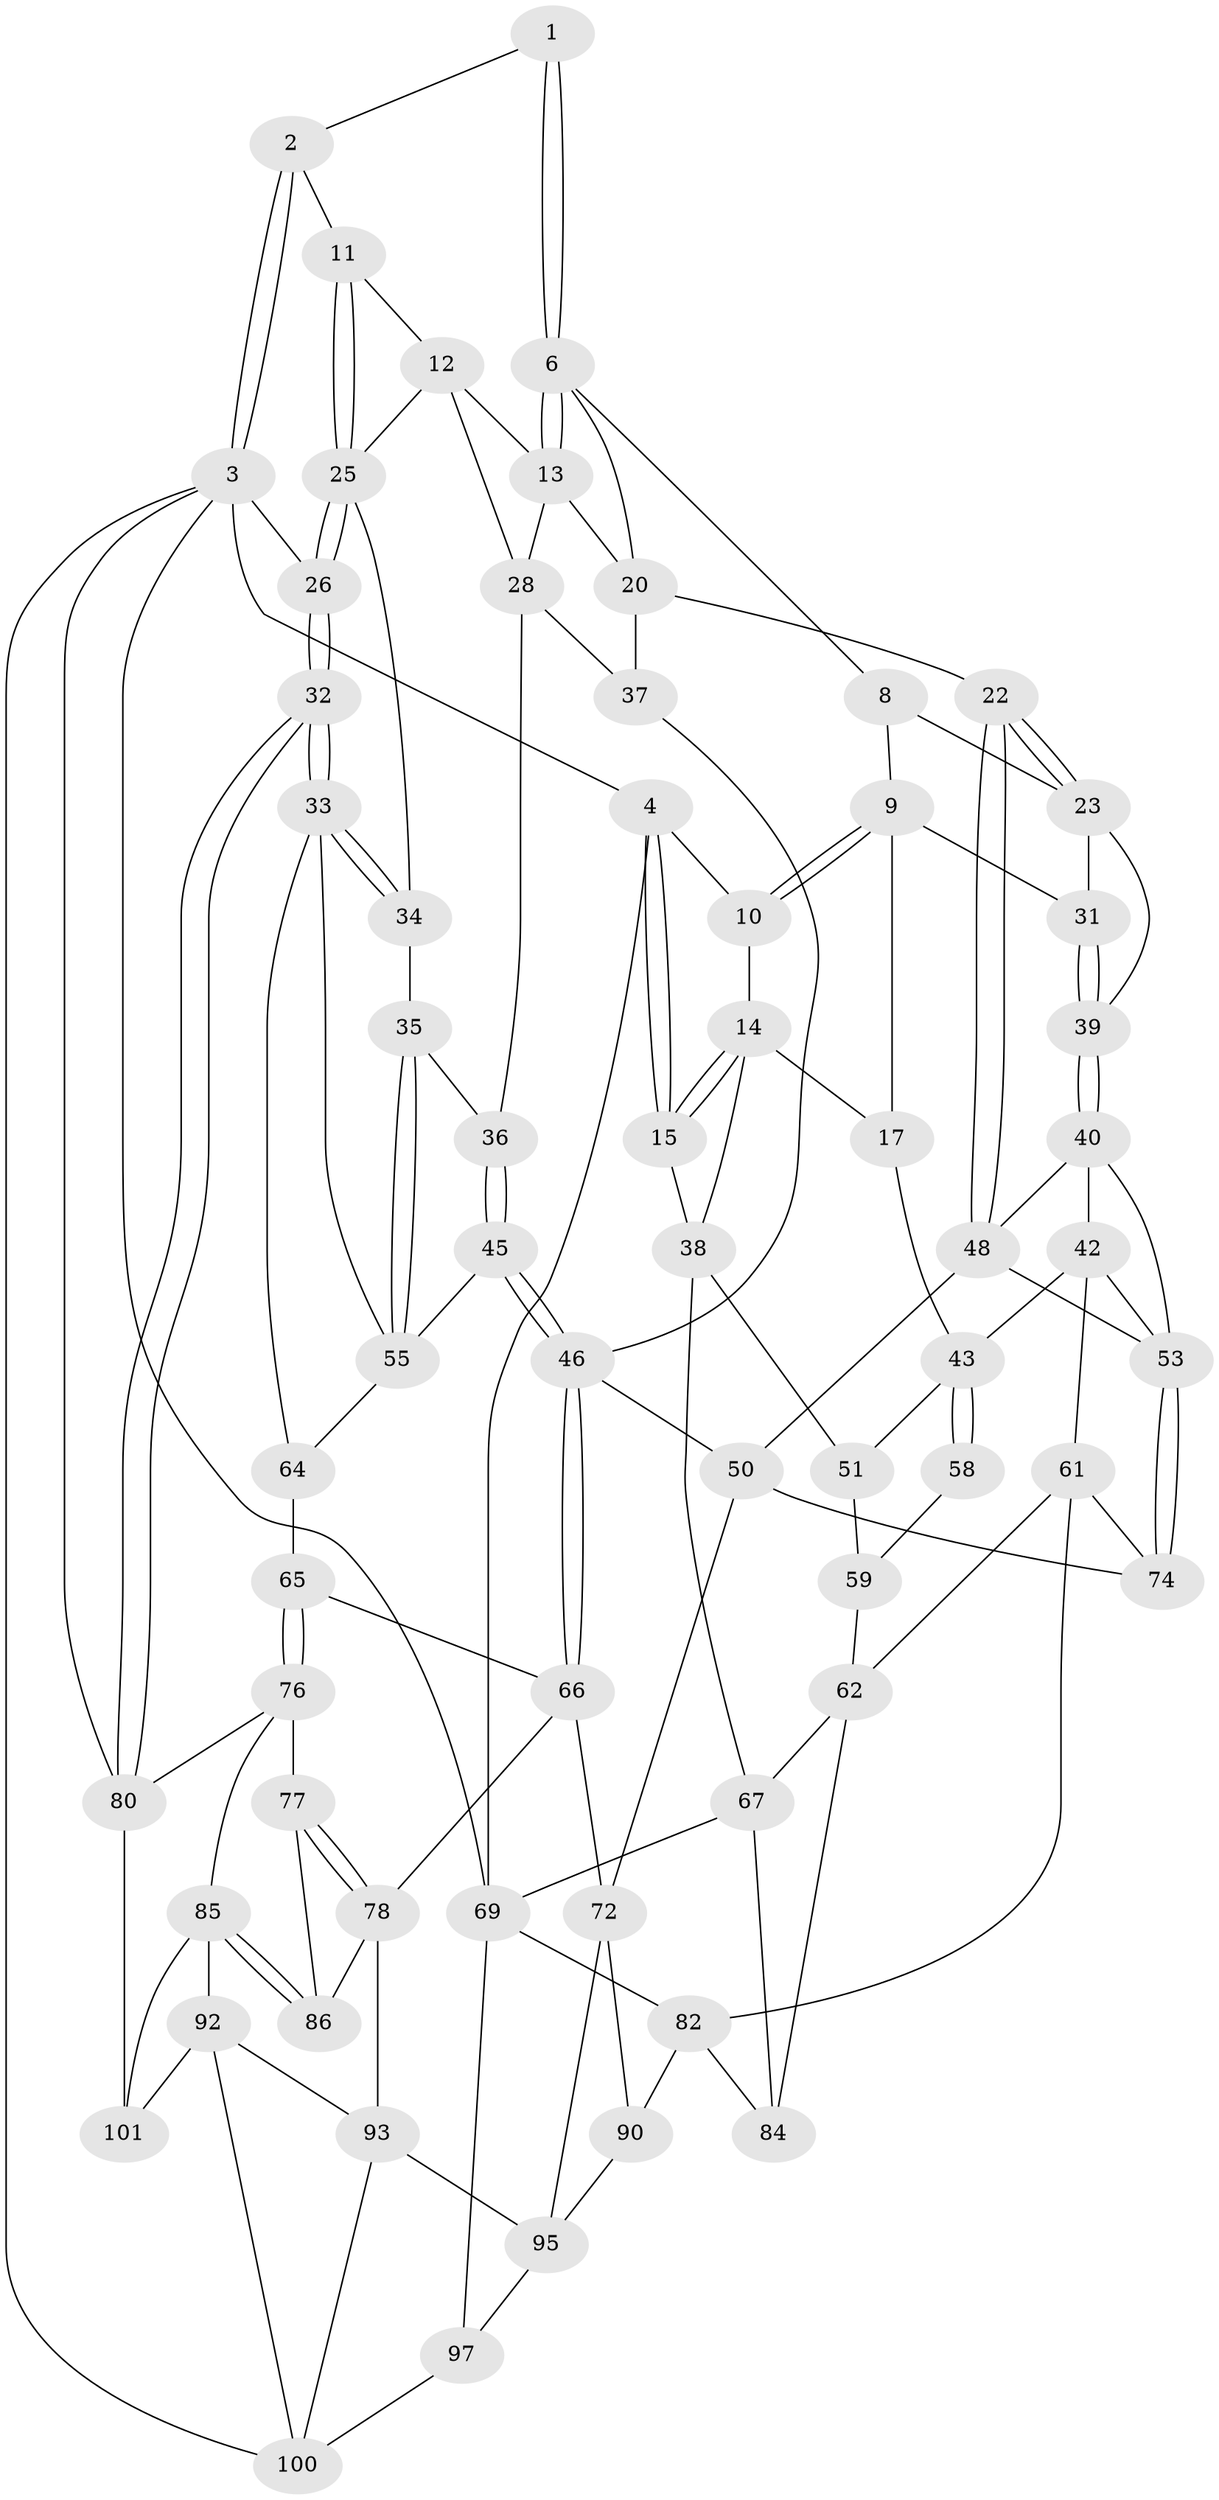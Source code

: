 // Generated by graph-tools (version 1.1) at 2025/24/03/03/25 07:24:35]
// undirected, 65 vertices, 141 edges
graph export_dot {
graph [start="1"]
  node [color=gray90,style=filled];
  1 [pos="+0.637495280569221+0"];
  2 [pos="+0.8137328651950475+0"];
  3 [pos="+1+0",super="+87"];
  4 [pos="+0+0",super="+5"];
  6 [pos="+0.6038492383074819+0",super="+7"];
  8 [pos="+0.4595255902595022+0.09188369113763818"];
  9 [pos="+0.37010858661933904+0.10672015046620399",super="+16"];
  10 [pos="+0.3123136054396268+0.02362228316037889"];
  11 [pos="+0.8501790194490664+0.06165232125156915"];
  12 [pos="+0.8498512378312962+0.0627594098524966",super="+27"];
  13 [pos="+0.7043173625557564+0.12170410402596898",super="+19"];
  14 [pos="+0.21777902856427922+0.09308193471037002",super="+18"];
  15 [pos="+0+0"];
  17 [pos="+0.25193772379258084+0.23980137667378076"];
  20 [pos="+0.6084229084097776+0.17751951540983105",super="+21"];
  22 [pos="+0.5664166063691756+0.24573274429248804"];
  23 [pos="+0.5444054635904664+0.23518552988442487",super="+24"];
  25 [pos="+1+0.12588141022611088",super="+30"];
  26 [pos="+1+0.11600861861083805"];
  28 [pos="+0.8013356704831882+0.22647781572989661",super="+29"];
  31 [pos="+0.4215959623597064+0.22857786742938838"];
  32 [pos="+1+0.4012416932980835"];
  33 [pos="+1+0.39766221915227823",super="+57"];
  34 [pos="+0.9385534203405397+0.22254071736322076"];
  35 [pos="+0.8878579733864714+0.31338672630199443"];
  36 [pos="+0.8262240502262489+0.25243054853987956"];
  37 [pos="+0.7473365037214674+0.27101891008020823"];
  38 [pos="+0+0.0648885343391268",super="+52"];
  39 [pos="+0.41968920732988535+0.27393235391249954"];
  40 [pos="+0.4144182484517938+0.29618293166137805",super="+41"];
  42 [pos="+0.27829677331398506+0.3186856958316822",super="+60"];
  43 [pos="+0.2720602946183847+0.31473577183355617",super="+44"];
  45 [pos="+0.8131253182627964+0.3871369216950392"];
  46 [pos="+0.773440780649611+0.389128246593223",super="+47"];
  48 [pos="+0.5697639346550429+0.3177214642548357",super="+49"];
  50 [pos="+0.6922254092279625+0.36201698684807343",super="+73"];
  51 [pos="+0.08029824482493246+0.3441850033340945"];
  53 [pos="+0.47840961407009347+0.47277588760131467",super="+54"];
  55 [pos="+0.8894243317721595+0.31657631315902923",super="+56"];
  58 [pos="+0.22465491270870602+0.40454058625047834"];
  59 [pos="+0.133839833289098+0.4113903995040125",super="+63"];
  61 [pos="+0.27752749017106015+0.5067178203720388",super="+75"];
  62 [pos="+0.19137923522207792+0.5108087536048661",super="+70"];
  64 [pos="+0.8960345645960895+0.4564195329007929"];
  65 [pos="+0.8569826402130372+0.5176385573203377"];
  66 [pos="+0.7891558394964912+0.5114164896805811",super="+71"];
  67 [pos="+0+0.5392840080136421",super="+68"];
  69 [pos="+0+1",super="+98"];
  72 [pos="+0.645338476048376+0.5629508685387431",super="+89"];
  74 [pos="+0.4920254692826928+0.5388645876319247"];
  76 [pos="+0.8666120298596499+0.5370279327088753",super="+81"];
  77 [pos="+0.8535674239673848+0.562483720375392"];
  78 [pos="+0.7530141989353746+0.6340228647275741",super="+79"];
  80 [pos="+1+0.7070710807854415",super="+88"];
  82 [pos="+0.40520589596490914+0.6542248278985358",super="+83"];
  84 [pos="+0.21599586618322014+0.7247538217803592"];
  85 [pos="+0.9565103105292107+0.7255290400267537",super="+91"];
  86 [pos="+0.8328737511019607+0.6446254436778266"];
  90 [pos="+0.41035930408141613+0.6629241537838849"];
  92 [pos="+0.8209104855994623+0.7751783980496539",super="+99"];
  93 [pos="+0.7120261662840516+0.7179183565976328",super="+94"];
  95 [pos="+0.5876551539428816+0.8212407777150332",super="+96"];
  97 [pos="+0.20809448728874894+1"];
  100 [pos="+0.6816732662580867+1",super="+102"];
  101 [pos="+0.8732064711286537+0.9245853011182321"];
  1 -- 2;
  1 -- 6;
  1 -- 6;
  2 -- 3;
  2 -- 3;
  2 -- 11;
  3 -- 4;
  3 -- 26;
  3 -- 80;
  3 -- 100;
  3 -- 69;
  4 -- 15;
  4 -- 15;
  4 -- 69;
  4 -- 10;
  6 -- 13;
  6 -- 13;
  6 -- 8;
  6 -- 20;
  8 -- 9;
  8 -- 23;
  9 -- 10;
  9 -- 10;
  9 -- 17;
  9 -- 31;
  10 -- 14;
  11 -- 12;
  11 -- 25;
  11 -- 25;
  12 -- 13;
  12 -- 25;
  12 -- 28;
  13 -- 28;
  13 -- 20;
  14 -- 15;
  14 -- 15;
  14 -- 38;
  14 -- 17;
  15 -- 38;
  17 -- 43;
  20 -- 37;
  20 -- 22;
  22 -- 23;
  22 -- 23;
  22 -- 48;
  22 -- 48;
  23 -- 39;
  23 -- 31;
  25 -- 26;
  25 -- 26;
  25 -- 34;
  26 -- 32;
  26 -- 32;
  28 -- 36;
  28 -- 37;
  31 -- 39;
  31 -- 39;
  32 -- 33;
  32 -- 33;
  32 -- 80;
  32 -- 80;
  33 -- 34;
  33 -- 34;
  33 -- 64;
  33 -- 55;
  34 -- 35;
  35 -- 36;
  35 -- 55;
  35 -- 55;
  36 -- 45;
  36 -- 45;
  37 -- 46;
  38 -- 67;
  38 -- 51;
  39 -- 40;
  39 -- 40;
  40 -- 42;
  40 -- 48;
  40 -- 53;
  42 -- 43;
  42 -- 61;
  42 -- 53;
  43 -- 58;
  43 -- 58;
  43 -- 51;
  45 -- 46;
  45 -- 46;
  45 -- 55;
  46 -- 66;
  46 -- 66;
  46 -- 50;
  48 -- 50;
  48 -- 53;
  50 -- 72;
  50 -- 74;
  51 -- 59;
  53 -- 74;
  53 -- 74;
  55 -- 64;
  58 -- 59 [weight=2];
  59 -- 62;
  61 -- 62;
  61 -- 74;
  61 -- 82;
  62 -- 67;
  62 -- 84;
  64 -- 65;
  65 -- 66;
  65 -- 76;
  65 -- 76;
  66 -- 72;
  66 -- 78;
  67 -- 84;
  67 -- 69;
  69 -- 97;
  69 -- 82;
  72 -- 90;
  72 -- 95;
  76 -- 77;
  76 -- 80;
  76 -- 85;
  77 -- 78;
  77 -- 78;
  77 -- 86;
  78 -- 86;
  78 -- 93;
  80 -- 101;
  82 -- 90;
  82 -- 84;
  85 -- 86;
  85 -- 86;
  85 -- 101;
  85 -- 92;
  90 -- 95;
  92 -- 93;
  92 -- 100;
  92 -- 101;
  93 -- 100;
  93 -- 95;
  95 -- 97;
  97 -- 100;
}
